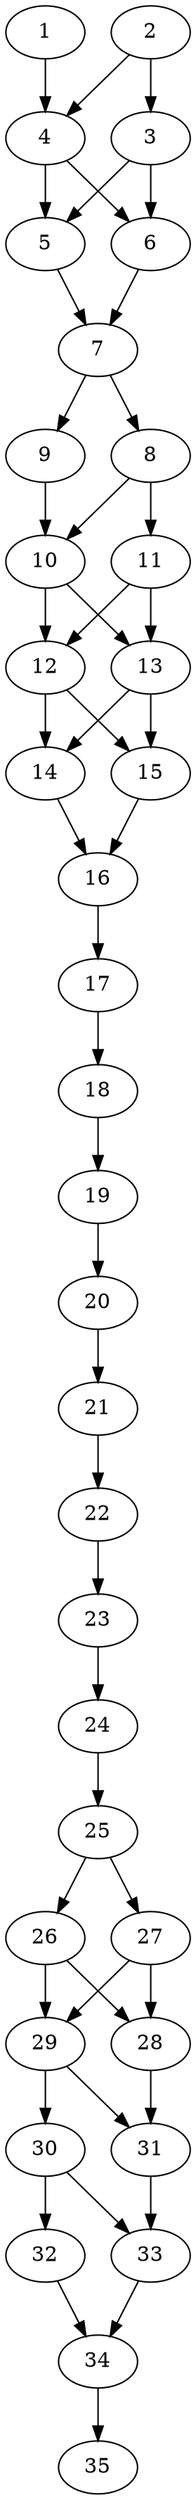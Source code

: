 // DAG automatically generated by daggen at Thu Oct  3 14:05:37 2019
// ./daggen --dot -n 35 --ccr 0.3 --fat 0.3 --regular 0.7 --density 0.9 --mindata 5242880 --maxdata 52428800 
digraph G {
  1 [size="67700053", alpha="0.14", expect_size="20310016"] 
  1 -> 4 [size ="20310016"]
  2 [size="70406827", alpha="0.10", expect_size="21122048"] 
  2 -> 3 [size ="21122048"]
  2 -> 4 [size ="21122048"]
  3 [size="155398827", alpha="0.09", expect_size="46619648"] 
  3 -> 5 [size ="46619648"]
  3 -> 6 [size ="46619648"]
  4 [size="128631467", alpha="0.06", expect_size="38589440"] 
  4 -> 5 [size ="38589440"]
  4 -> 6 [size ="38589440"]
  5 [size="60218027", alpha="0.20", expect_size="18065408"] 
  5 -> 7 [size ="18065408"]
  6 [size="107796480", alpha="0.06", expect_size="32338944"] 
  6 -> 7 [size ="32338944"]
  7 [size="139540480", alpha="0.07", expect_size="41862144"] 
  7 -> 8 [size ="41862144"]
  7 -> 9 [size ="41862144"]
  8 [size="27361280", alpha="0.10", expect_size="8208384"] 
  8 -> 10 [size ="8208384"]
  8 -> 11 [size ="8208384"]
  9 [size="90135893", alpha="0.05", expect_size="27040768"] 
  9 -> 10 [size ="27040768"]
  10 [size="34304000", alpha="0.15", expect_size="10291200"] 
  10 -> 12 [size ="10291200"]
  10 -> 13 [size ="10291200"]
  11 [size="56579413", alpha="0.01", expect_size="16973824"] 
  11 -> 12 [size ="16973824"]
  11 -> 13 [size ="16973824"]
  12 [size="168813227", alpha="0.10", expect_size="50643968"] 
  12 -> 14 [size ="50643968"]
  12 -> 15 [size ="50643968"]
  13 [size="93187413", alpha="0.16", expect_size="27956224"] 
  13 -> 14 [size ="27956224"]
  13 -> 15 [size ="27956224"]
  14 [size="165376000", alpha="0.11", expect_size="49612800"] 
  14 -> 16 [size ="49612800"]
  15 [size="51851947", alpha="0.03", expect_size="15555584"] 
  15 -> 16 [size ="15555584"]
  16 [size="50752853", alpha="0.01", expect_size="15225856"] 
  16 -> 17 [size ="15225856"]
  17 [size="100891307", alpha="0.08", expect_size="30267392"] 
  17 -> 18 [size ="30267392"]
  18 [size="152616960", alpha="0.01", expect_size="45785088"] 
  18 -> 19 [size ="45785088"]
  19 [size="73987413", alpha="0.09", expect_size="22196224"] 
  19 -> 20 [size ="22196224"]
  20 [size="116384427", alpha="0.14", expect_size="34915328"] 
  20 -> 21 [size ="34915328"]
  21 [size="78783147", alpha="0.05", expect_size="23634944"] 
  21 -> 22 [size ="23634944"]
  22 [size="89640960", alpha="0.03", expect_size="26892288"] 
  22 -> 23 [size ="26892288"]
  23 [size="170212693", alpha="0.19", expect_size="51063808"] 
  23 -> 24 [size ="51063808"]
  24 [size="138485760", alpha="0.09", expect_size="41545728"] 
  24 -> 25 [size ="41545728"]
  25 [size="66338133", alpha="0.04", expect_size="19901440"] 
  25 -> 26 [size ="19901440"]
  25 -> 27 [size ="19901440"]
  26 [size="89651200", alpha="0.10", expect_size="26895360"] 
  26 -> 28 [size ="26895360"]
  26 -> 29 [size ="26895360"]
  27 [size="94907733", alpha="0.12", expect_size="28472320"] 
  27 -> 28 [size ="28472320"]
  27 -> 29 [size ="28472320"]
  28 [size="157610667", alpha="0.16", expect_size="47283200"] 
  28 -> 31 [size ="47283200"]
  29 [size="166498987", alpha="0.08", expect_size="49949696"] 
  29 -> 30 [size ="49949696"]
  29 -> 31 [size ="49949696"]
  30 [size="80544427", alpha="0.03", expect_size="24163328"] 
  30 -> 32 [size ="24163328"]
  30 -> 33 [size ="24163328"]
  31 [size="33112747", alpha="0.03", expect_size="9933824"] 
  31 -> 33 [size ="9933824"]
  32 [size="74427733", alpha="0.02", expect_size="22328320"] 
  32 -> 34 [size ="22328320"]
  33 [size="100136960", alpha="0.10", expect_size="30041088"] 
  33 -> 34 [size ="30041088"]
  34 [size="90880000", alpha="0.18", expect_size="27264000"] 
  34 -> 35 [size ="27264000"]
  35 [size="157808640", alpha="0.10", expect_size="47342592"] 
}
